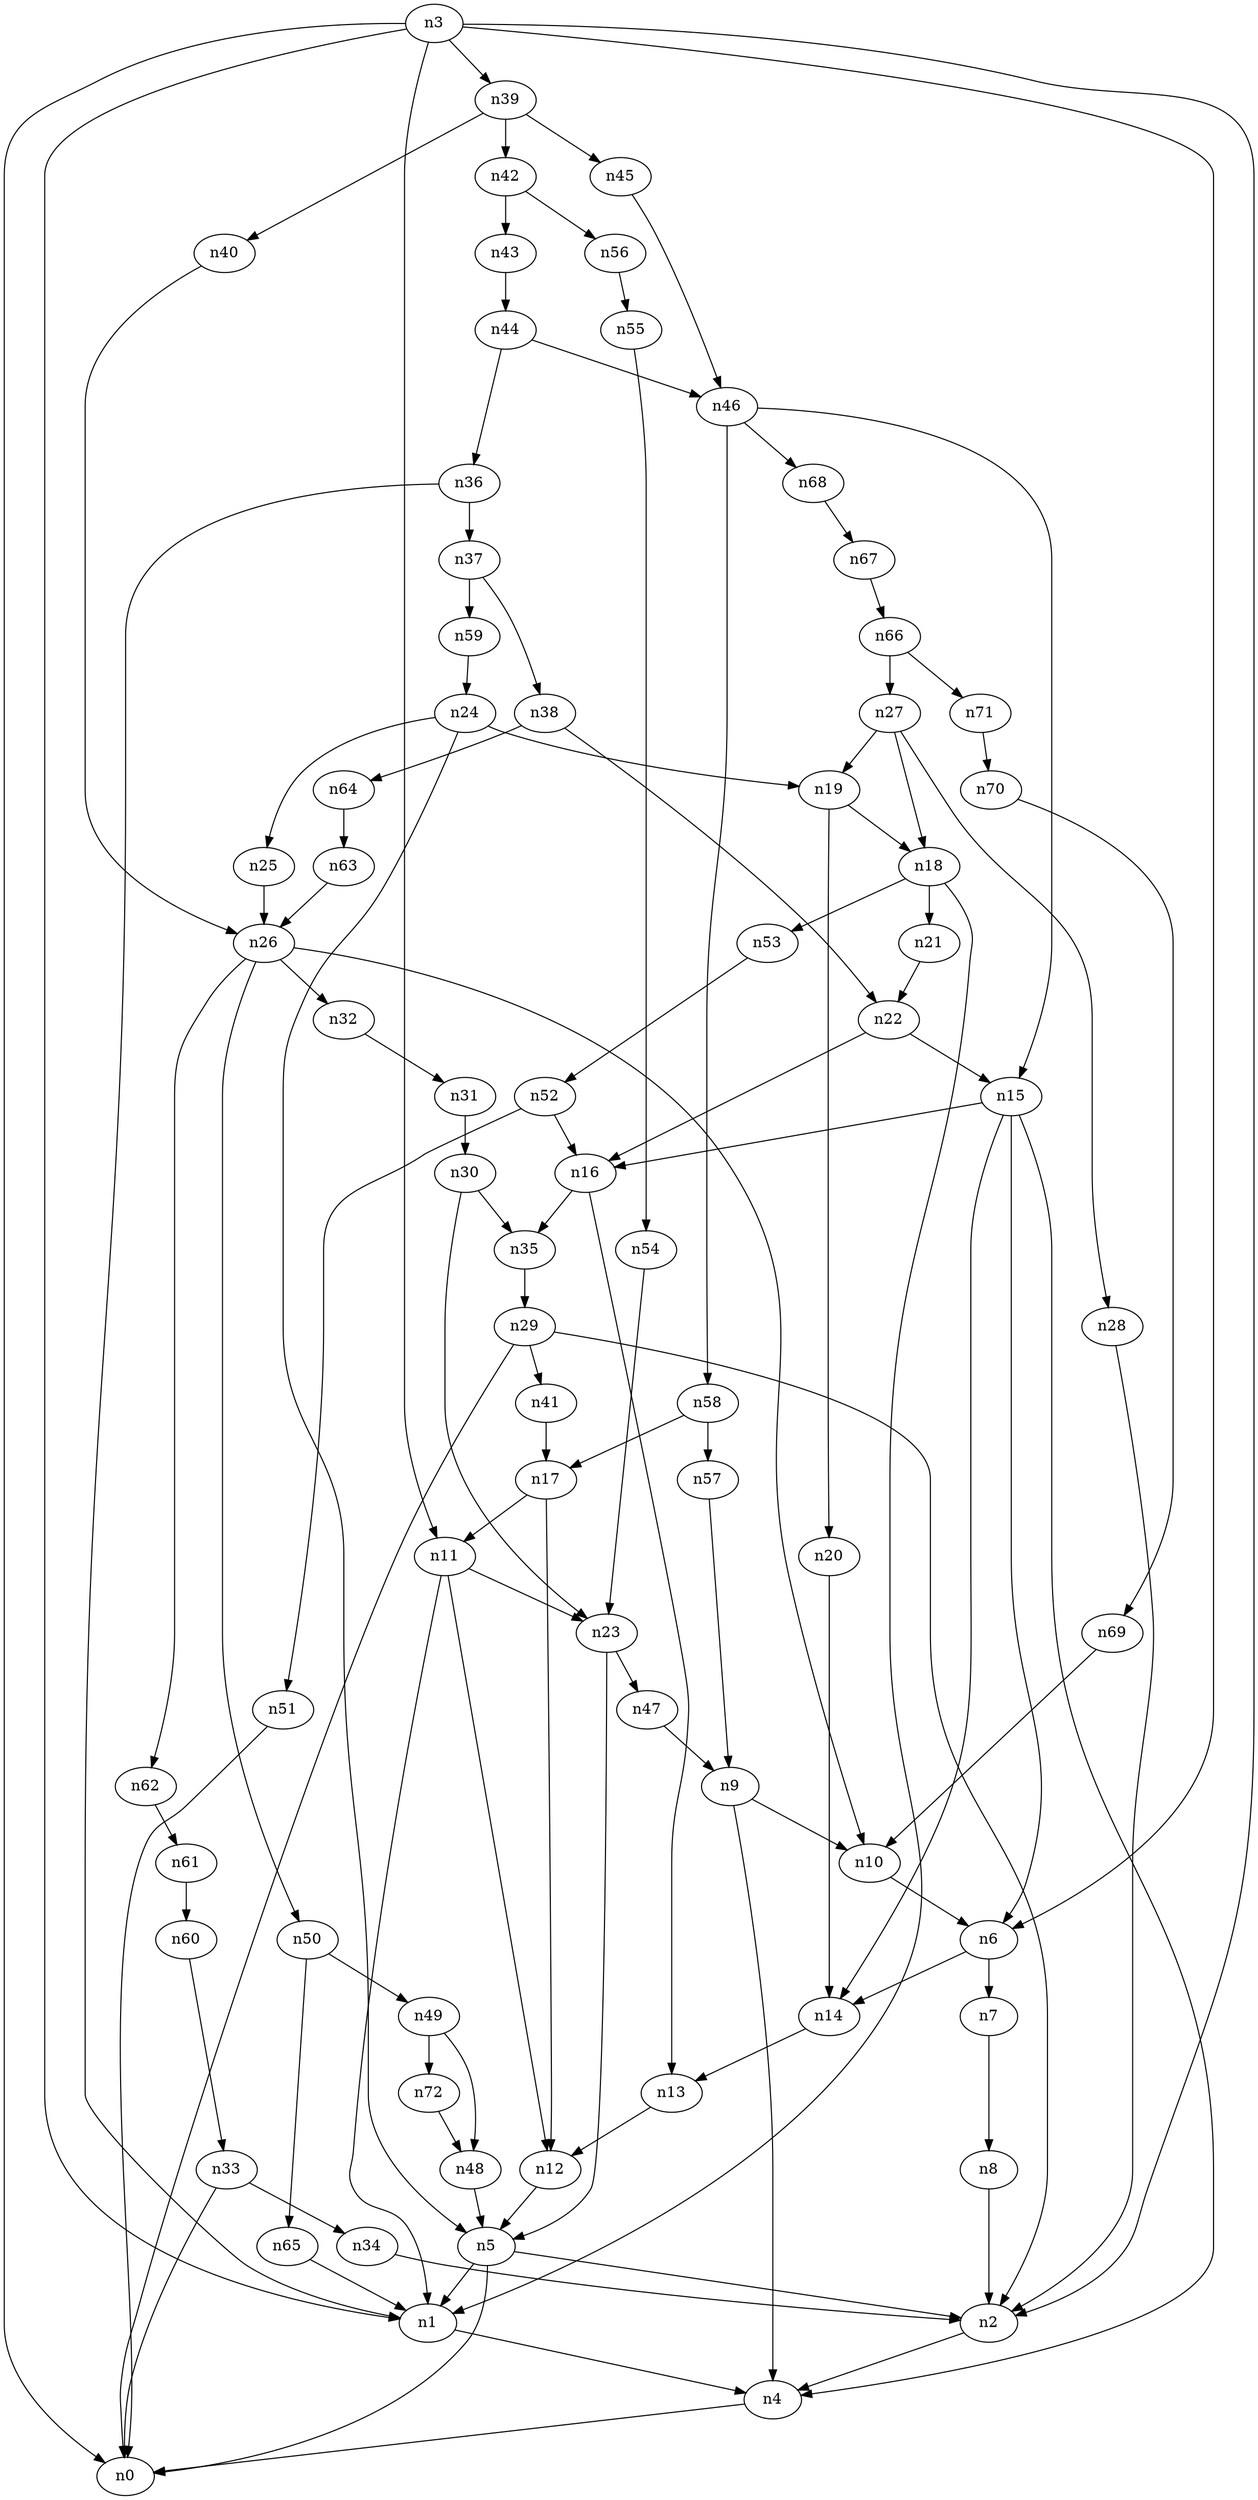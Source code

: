 digraph G {
	n1 -> n4	 [_graphml_id=e4];
	n2 -> n4	 [_graphml_id=e7];
	n3 -> n0	 [_graphml_id=e0];
	n3 -> n1	 [_graphml_id=e3];
	n3 -> n2	 [_graphml_id=e6];
	n3 -> n6	 [_graphml_id=e9];
	n3 -> n11	 [_graphml_id=e16];
	n3 -> n39	 [_graphml_id=e62];
	n4 -> n0	 [_graphml_id=e1];
	n5 -> n0	 [_graphml_id=e2];
	n5 -> n1	 [_graphml_id=e5];
	n5 -> n2	 [_graphml_id=e8];
	n6 -> n7	 [_graphml_id=e10];
	n6 -> n14	 [_graphml_id=e21];
	n7 -> n8	 [_graphml_id=e11];
	n8 -> n2	 [_graphml_id=e12];
	n9 -> n4	 [_graphml_id=e13];
	n9 -> n10	 [_graphml_id=e14];
	n10 -> n6	 [_graphml_id=e15];
	n11 -> n1	 [_graphml_id=e17];
	n11 -> n12	 [_graphml_id=e67];
	n11 -> n23	 [_graphml_id=e36];
	n12 -> n5	 [_graphml_id=e18];
	n13 -> n12	 [_graphml_id=e19];
	n14 -> n13	 [_graphml_id=e20];
	n15 -> n4	 [_graphml_id=e22];
	n15 -> n6	 [_graphml_id=e27];
	n15 -> n14	 [_graphml_id=e77];
	n15 -> n16	 [_graphml_id=e23];
	n16 -> n13	 [_graphml_id=e24];
	n16 -> n35	 [_graphml_id=e55];
	n17 -> n11	 [_graphml_id=e26];
	n17 -> n12	 [_graphml_id=e25];
	n18 -> n1	 [_graphml_id=e28];
	n18 -> n21	 [_graphml_id=e32];
	n18 -> n53	 [_graphml_id=e86];
	n19 -> n18	 [_graphml_id=e29];
	n19 -> n20	 [_graphml_id=e30];
	n20 -> n14	 [_graphml_id=e31];
	n21 -> n22	 [_graphml_id=e33];
	n22 -> n15	 [_graphml_id=e37];
	n22 -> n16	 [_graphml_id=e34];
	n23 -> n5	 [_graphml_id=e35];
	n23 -> n47	 [_graphml_id=e75];
	n24 -> n5	 [_graphml_id=e38];
	n24 -> n19	 [_graphml_id=e87];
	n24 -> n25	 [_graphml_id=e39];
	n25 -> n26	 [_graphml_id=e40];
	n26 -> n10	 [_graphml_id=e41];
	n26 -> n32	 [_graphml_id=e51];
	n26 -> n50	 [_graphml_id=e81];
	n26 -> n62	 [_graphml_id=e101];
	n27 -> n18	 [_graphml_id=e47];
	n27 -> n19	 [_graphml_id=e42];
	n27 -> n28	 [_graphml_id=e43];
	n28 -> n2	 [_graphml_id=e44];
	n29 -> n0	 [_graphml_id=e45];
	n29 -> n2	 [_graphml_id=e46];
	n29 -> n41	 [_graphml_id=e65];
	n30 -> n23	 [_graphml_id=e48];
	n30 -> n35	 [_graphml_id=e57];
	n31 -> n30	 [_graphml_id=e49];
	n32 -> n31	 [_graphml_id=e50];
	n33 -> n0	 [_graphml_id=e52];
	n33 -> n34	 [_graphml_id=e53];
	n34 -> n2	 [_graphml_id=e54];
	n35 -> n29	 [_graphml_id=e56];
	n36 -> n1	 [_graphml_id=e58];
	n36 -> n37	 [_graphml_id=e59];
	n37 -> n38	 [_graphml_id=e60];
	n37 -> n59	 [_graphml_id=e96];
	n38 -> n22	 [_graphml_id=e61];
	n38 -> n64	 [_graphml_id=e104];
	n39 -> n40	 [_graphml_id=e63];
	n39 -> n42	 [_graphml_id=e68];
	n39 -> n45	 [_graphml_id=e72];
	n40 -> n26	 [_graphml_id=e64];
	n41 -> n17	 [_graphml_id=e66];
	n42 -> n43	 [_graphml_id=e69];
	n42 -> n56	 [_graphml_id=e91];
	n43 -> n44	 [_graphml_id=e70];
	n44 -> n36	 [_graphml_id=e71];
	n44 -> n46	 [_graphml_id=e74];
	n45 -> n46	 [_graphml_id=e73];
	n46 -> n15	 [_graphml_id=e97];
	n46 -> n58	 [_graphml_id=e94];
	n46 -> n68	 [_graphml_id=e111];
	n47 -> n9	 [_graphml_id=e76];
	n48 -> n5	 [_graphml_id=e78];
	n49 -> n48	 [_graphml_id=e79];
	n49 -> n72	 [_graphml_id=e117];
	n50 -> n49	 [_graphml_id=e80];
	n50 -> n65	 [_graphml_id=e106];
	n51 -> n0	 [_graphml_id=e82];
	n52 -> n16	 [_graphml_id=e84];
	n52 -> n51	 [_graphml_id=e83];
	n53 -> n52	 [_graphml_id=e85];
	n54 -> n23	 [_graphml_id=e88];
	n55 -> n54	 [_graphml_id=e89];
	n56 -> n55	 [_graphml_id=e90];
	n57 -> n9	 [_graphml_id=e92];
	n58 -> n17	 [_graphml_id=e107];
	n58 -> n57	 [_graphml_id=e93];
	n59 -> n24	 [_graphml_id=e95];
	n60 -> n33	 [_graphml_id=e98];
	n61 -> n60	 [_graphml_id=e99];
	n62 -> n61	 [_graphml_id=e100];
	n63 -> n26	 [_graphml_id=e102];
	n64 -> n63	 [_graphml_id=e103];
	n65 -> n1	 [_graphml_id=e105];
	n66 -> n27	 [_graphml_id=e108];
	n66 -> n71	 [_graphml_id=e115];
	n67 -> n66	 [_graphml_id=e109];
	n68 -> n67	 [_graphml_id=e110];
	n69 -> n10	 [_graphml_id=e112];
	n70 -> n69	 [_graphml_id=e113];
	n71 -> n70	 [_graphml_id=e114];
	n72 -> n48	 [_graphml_id=e116];
}
